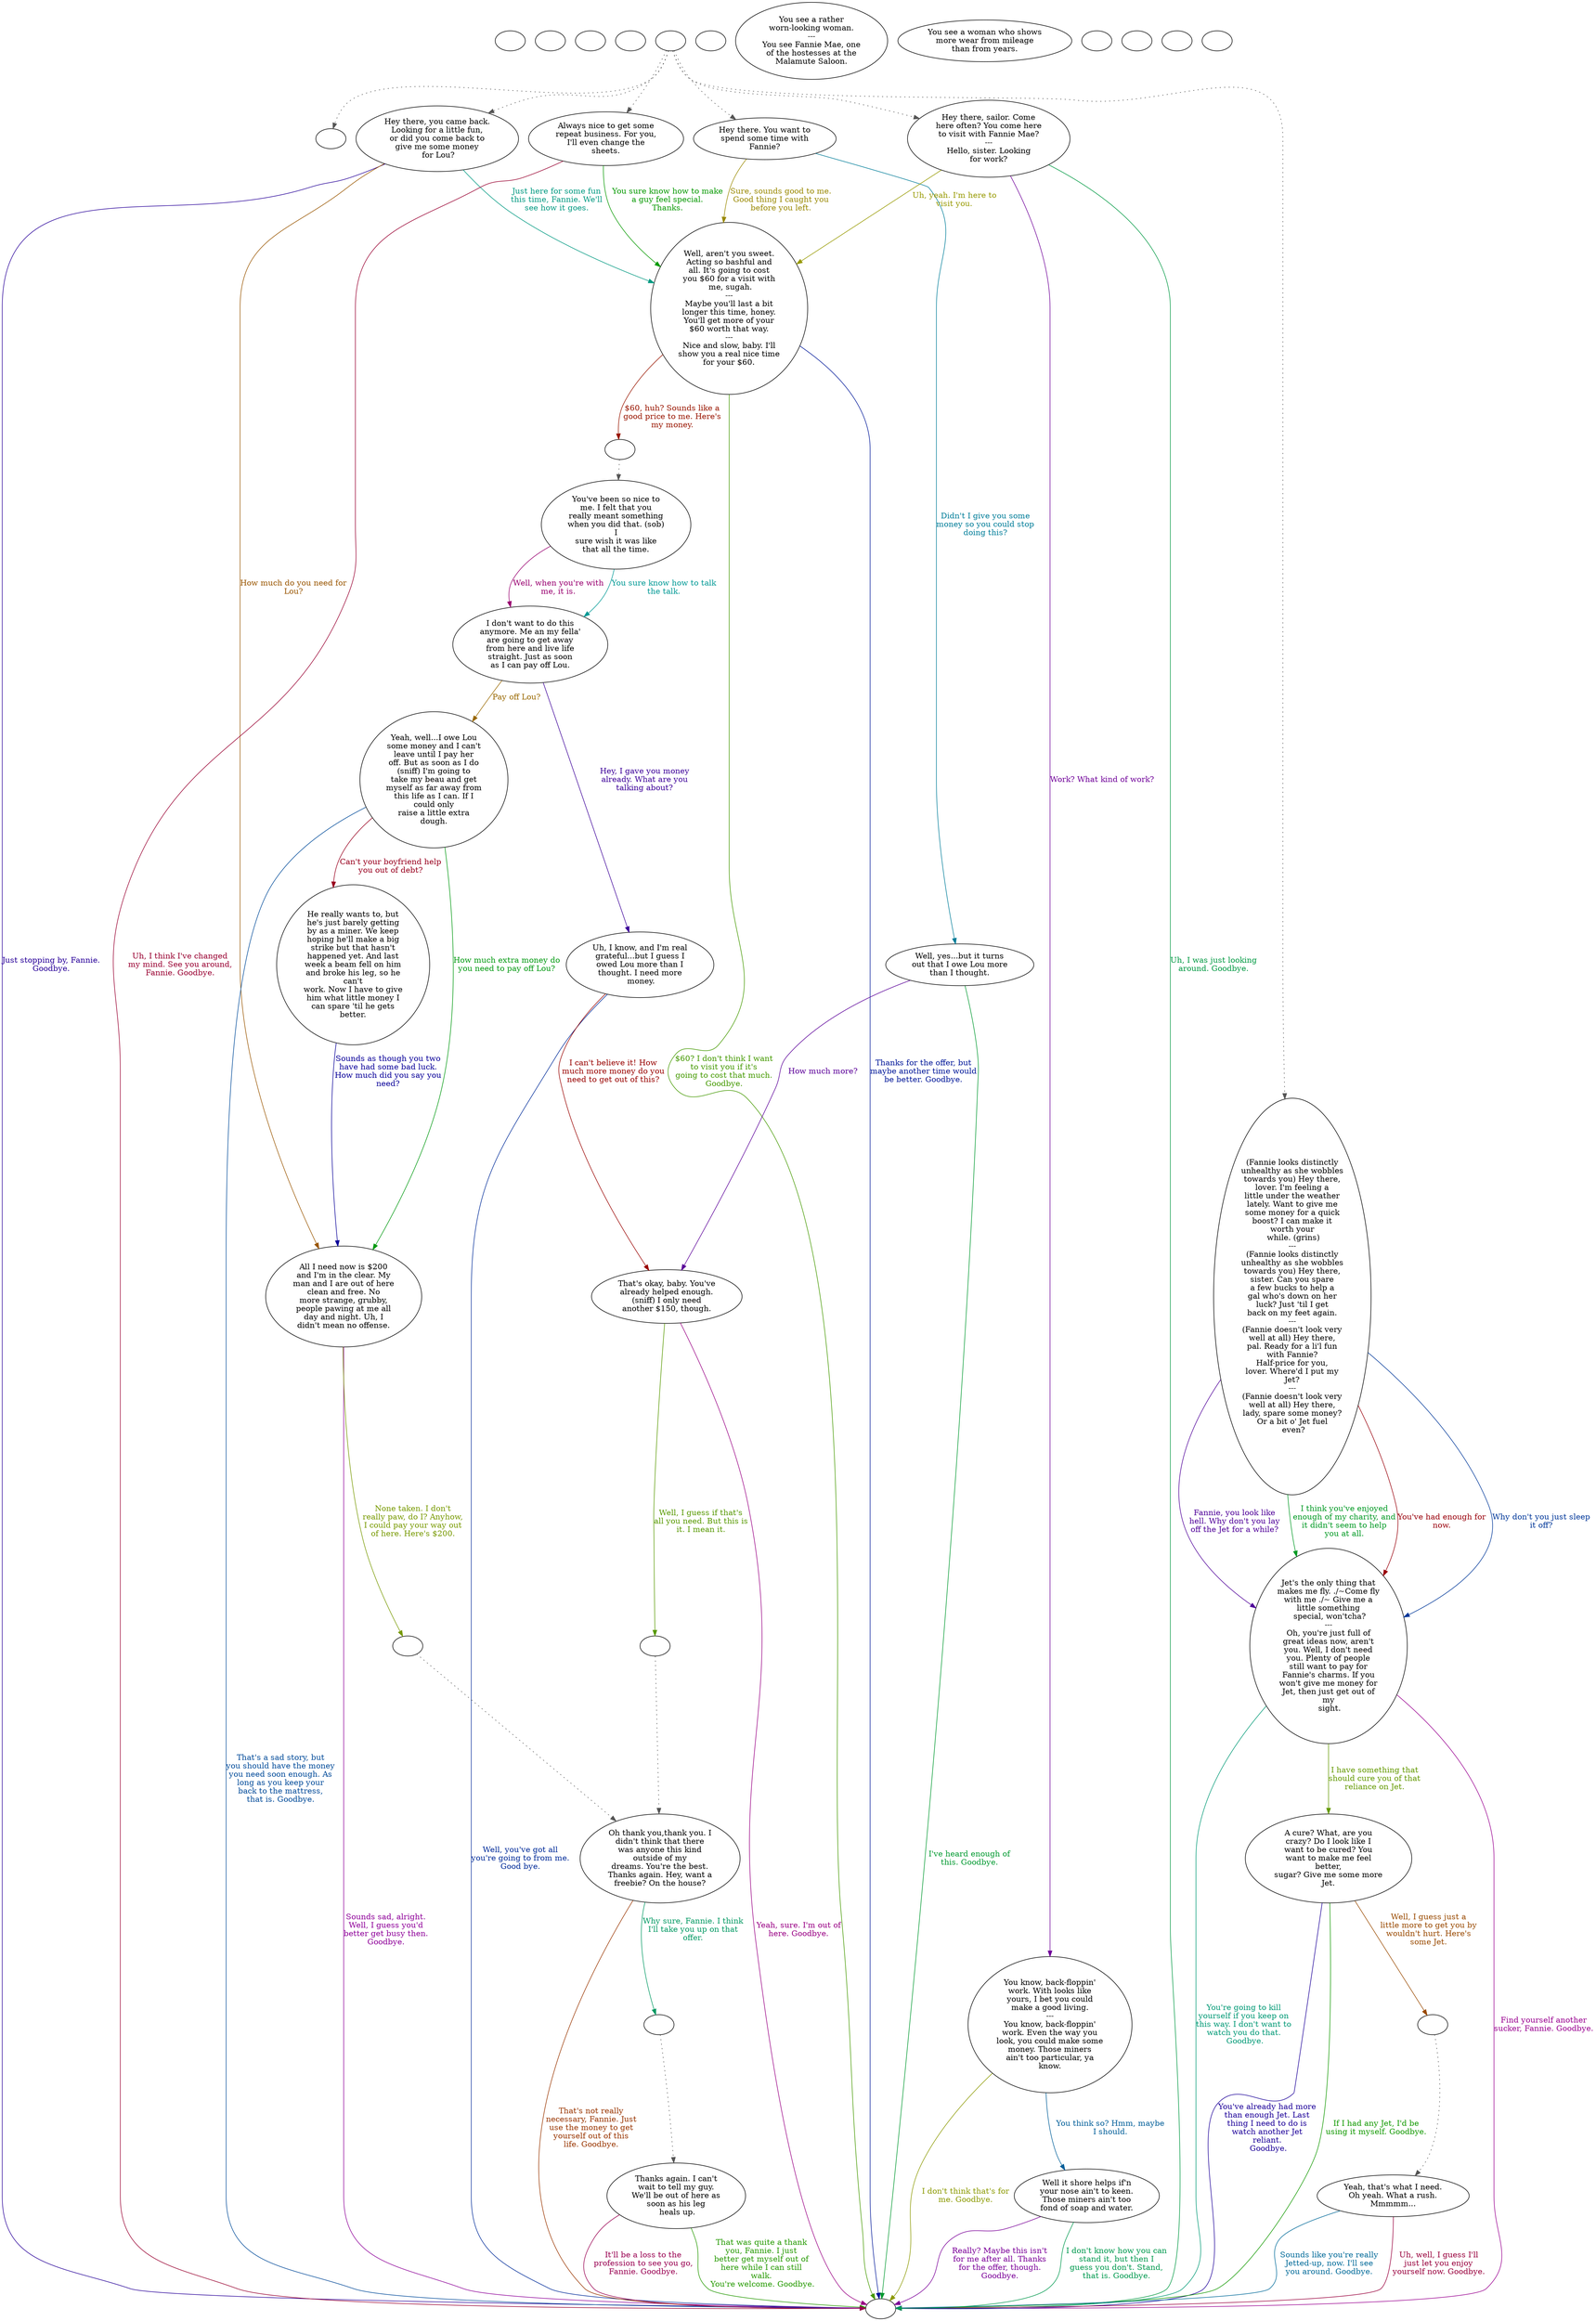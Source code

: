 digraph rcfannie {
  "checkPartyMembersNearDoor" [style=filled       fillcolor="#FFFFFF"       color="#000000"]
  "checkPartyMembersNearDoor" [label=""]
  "start" [style=filled       fillcolor="#FFFFFF"       color="#000000"]
  "start" [label=""]
  "critter_p_proc" [style=filled       fillcolor="#FFFFFF"       color="#000000"]
  "critter_p_proc" [label=""]
  "pickup_p_proc" [style=filled       fillcolor="#FFFFFF"       color="#000000"]
  "pickup_p_proc" [label=""]
  "talk_p_proc" [style=filled       fillcolor="#FFFFFF"       color="#000000"]
  "talk_p_proc" -> "Node003" [style=dotted color="#555555"]
  "talk_p_proc" -> "Node001" [style=dotted color="#555555"]
  "talk_p_proc" -> "Node015" [style=dotted color="#555555"]
  "talk_p_proc" -> "Node019" [style=dotted color="#555555"]
  "talk_p_proc" -> "Node020" [style=dotted color="#555555"]
  "talk_p_proc" -> "Node006" [style=dotted color="#555555"]
  "talk_p_proc" [label=""]
  "destroy_p_proc" [style=filled       fillcolor="#FFFFFF"       color="#000000"]
  "destroy_p_proc" [label=""]
  "look_at_p_proc" [style=filled       fillcolor="#FFFFFF"       color="#000000"]
  "look_at_p_proc" [label="You see a rather\nworn-looking woman.\n---\nYou see Fannie Mae, one\nof the hostesses at the\nMalamute Saloon."]
  "description_p_proc" [style=filled       fillcolor="#FFFFFF"       color="#000000"]
  "description_p_proc" [label="You see a woman who shows\nmore wear from mileage\nthan from years."]
  "use_skill_on_p_proc" [style=filled       fillcolor="#FFFFFF"       color="#000000"]
  "use_skill_on_p_proc" [label=""]
  "damage_p_proc" [style=filled       fillcolor="#FFFFFF"       color="#000000"]
  "damage_p_proc" [label=""]
  "map_enter_p_proc" [style=filled       fillcolor="#FFFFFF"       color="#000000"]
  "map_enter_p_proc" [label=""]
  "Node998" [style=filled       fillcolor="#FFFFFF"       color="#000000"]
  "Node998" [label=""]
  "Node999" [style=filled       fillcolor="#FFFFFF"       color="#000000"]
  "Node999" [label=""]
  "Node001" [style=filled       fillcolor="#FFFFFF"       color="#000000"]
  "Node001" [label="(Fannie looks distinctly\nunhealthy as she wobbles\ntowards you) Hey there,\nlover. I'm feeling a\nlittle under the weather\nlately. Want to give me\nsome money for a quick\nboost? I can make it\nworth your\n while. (grins)\n---\n(Fannie looks distinctly\nunhealthy as she wobbles\ntowards you) Hey there,\nsister. Can you spare\na few bucks to help a\ngal who's down on her\nluck? Just 'til I get\nback on my feet again.\n---\n(Fannie doesn't look very\nwell at all) Hey there,\npal. Ready for a li'l fun\nwith Fannie?\nHalf-price for you,\nlover. Where'd I put my\nJet?\n---\n(Fannie doesn't look very\nwell at all) Hey there,\nlady, spare some money?\nOr a bit o' Jet fuel\n even?"]
  "Node001" -> "Node002" [label="Fannie, you look like\nhell. Why don't you lay\noff the Jet for a while?" color="#4F0099" fontcolor="#4F0099"]
  "Node001" -> "Node002" [label="I think you've enjoyed\nenough of my charity, and\nit didn't seem to help\nyou at all." color="#009923" fontcolor="#009923"]
  "Node001" -> "Node002" [label="You've had enough for\nnow." color="#99000A" fontcolor="#99000A"]
  "Node001" -> "Node002" [label="Why don't you just sleep\nit off?" color="#003799" fontcolor="#003799"]
  "Node002" [style=filled       fillcolor="#FFFFFF"       color="#000000"]
  "Node002" [label="Jet's the only thing that\nmakes me fly. ./~Come fly\nwith me ./~ Give me a\nlittle something\n special, won'tcha?\n---\nOh, you're just full of\ngreat ideas now, aren't\nyou. Well, I don't need\nyou. Plenty of people\nstill want to pay for\nFannie's charms. If you\nwon't give me money for\nJet, then just get out of\nmy\n sight."]
  "Node002" -> "Node004" [label="I have something that\nshould cure you of that\nreliance on Jet." color="#639900" fontcolor="#639900"]
  "Node002" -> "Node999" [label="Find yourself another\nsucker, Fannie. Goodbye." color="#990090" fontcolor="#990090"]
  "Node002" -> "Node999" [label="You're going to kill\nyourself if you keep on\nthis way. I don't want to\nwatch you do that.\n Goodbye." color="#009975" fontcolor="#009975"]
  "Node003" [style=filled       fillcolor="#FFFFFF"       color="#000000"]
  "Node003" [label=""]
  "Node004" [style=filled       fillcolor="#FFFFFF"       color="#000000"]
  "Node004" [label="A cure? What, are you\ncrazy? Do I look like I\nwant to be cured? You\nwant to make me feel\nbetter,\nsugar? Give me some more\nJet."]
  "Node004" -> "Node004a" [label="Well, I guess just a\nlittle more to get you by\nwouldn't hurt. Here's\nsome Jet." color="#994900" fontcolor="#994900"]
  "Node004" -> "Node999" [label="You've already had more\nthan enough Jet. Last\nthing I need to do is\nwatch another Jet\nreliant.\n Goodbye." color="#1C0099" fontcolor="#1C0099"]
  "Node004" -> "Node999" [label="If I had any Jet, I'd be\nusing it myself. Goodbye." color="#119900" fontcolor="#119900"]
  "Node004a" [style=filled       fillcolor="#FFFFFF"       color="#000000"]
  "Node004a" -> "Node005" [style=dotted color="#555555"]
  "Node004a" [label=""]
  "Node005" [style=filled       fillcolor="#FFFFFF"       color="#000000"]
  "Node005" [label="Yeah, that's what I need.\nOh yeah. What a rush.\nMmmmm..."]
  "Node005" -> "Node999" [label="Uh, well, I guess I'll\njust let you enjoy\nyourself now. Goodbye." color="#99003D" fontcolor="#99003D"]
  "Node005" -> "Node999" [label="Sounds like you're really\nJetted-up, now. I'll see\nyou around. Goodbye." color="#006A99" fontcolor="#006A99"]
  "Node006" [style=filled       fillcolor="#FFFFFF"       color="#000000"]
  "Node006" [label="Hey there, sailor. Come\nhere often? You come here\nto visit with Fannie Mae?\n---\nHello, sister. Looking\nfor work?"]
  "Node006" -> "Node007" [label="Uh, yeah. I'm here to\nvisit you." color="#979900" fontcolor="#979900"]
  "Node006" -> "Node021" [label="Work? What kind of work?" color="#6F0099" fontcolor="#6F0099"]
  "Node006" -> "Node999" [label="Uh, I was just looking\naround. Goodbye." color="#009942" fontcolor="#009942"]
  "Node007" [style=filled       fillcolor="#FFFFFF"       color="#000000"]
  "Node007" [label="Well, aren't you sweet.\nActing so bashful and\nall. It's going to cost\nyou $60 for a visit with\n me, sugah.\n---\nMaybe you'll last a bit\nlonger this time, honey.\nYou'll get more of your\n$60 worth that way.\n---\nNice and slow, baby. I'll\nshow you a real nice time\nfor your $60."]
  "Node007" -> "Node007a" [label="$60, huh? Sounds like a\ngood price to me. Here's\nmy money." color="#991500" fontcolor="#991500"]
  "Node007" -> "Node999" [label="Thanks for the offer, but\nmaybe another time would\nbe better. Goodbye." color="#001799" fontcolor="#001799"]
  "Node007" -> "Node999" [label="$60? I don't think I want\nto visit you if it's\ngoing to cost that much.\nGoodbye." color="#449900" fontcolor="#449900"]
  "Node007a" [style=filled       fillcolor="#FFFFFF"       color="#000000"]
  "Node007a" -> "Node008" [style=dotted color="#555555"]
  "Node007a" [label=""]
  "Node008" [style=filled       fillcolor="#FFFFFF"       color="#000000"]
  "Node008" [label="You've been so nice to\nme. I felt that you\nreally meant something\nwhen you did that. (sob)\nI\nsure wish it was like\nthat all the time."]
  "Node008" -> "Node009" [label="Well, when you're with\nme, it is." color="#990070" fontcolor="#990070"]
  "Node008" -> "Node009" [label="You sure know how to talk\nthe talk." color="#009995" fontcolor="#009995"]
  "Node009" [style=filled       fillcolor="#FFFFFF"       color="#000000"]
  "Node009" [label="I don't want to do this\nanymore. Me an my fella'\nare going to get away\nfrom here and live life\nstraight. Just as soon\nas I can pay off Lou."]
  "Node009" -> "Node010" [label="Pay off Lou?" color="#996800" fontcolor="#996800"]
  "Node009" -> "Node017" [label="Hey, I gave you money\nalready. What are you\ntalking about?" color="#3C0099" fontcolor="#3C0099"]
  "Node010" [style=filled       fillcolor="#FFFFFF"       color="#000000"]
  "Node010" [label="Yeah, well...I owe Lou\nsome money and I can't\nleave until I pay her\noff. But as soon as I do\n(sniff) I'm going to\ntake my beau and get\nmyself as far away from\nthis life as I can. If I\ncould only\nraise a little extra\ndough."]
  "Node010" -> "Node011" [label="How much extra money do\nyou need to pay off Lou?" color="#00990F" fontcolor="#00990F"]
  "Node010" -> "Node013" [label="Can't your boyfriend help\nyou out of debt?" color="#99001E" fontcolor="#99001E"]
  "Node010" -> "Node999" [label="That's a sad story, but\nyou should have the money\nyou need soon enough. As\nlong as you keep your\nback to the mattress,\nthat is. Goodbye." color="#004A99" fontcolor="#004A99"]
  "Node011" [style=filled       fillcolor="#FFFFFF"       color="#000000"]
  "Node011" [label="All I need now is $200\nand I'm in the clear. My\nman and I are out of here\nclean and free. No\nmore strange, grubby,\npeople pawing at me all\nday and night. Uh, I\ndidn't mean no offense."]
  "Node011" -> "Node011a" [label="None taken. I don't\nreally paw, do I? Anyhow,\nI could pay your way out\nof here. Here's $200." color="#779900" fontcolor="#779900"]
  "Node011" -> "Node999" [label="Sounds sad, alright.\nWell, I guess you'd\nbetter get busy then.\nGoodbye." color="#8E0099" fontcolor="#8E0099"]
  "Node011a" [style=filled       fillcolor="#FFFFFF"       color="#000000"]
  "Node011a" -> "Node012" [style=dotted color="#555555"]
  "Node011a" [label=""]
  "Node012" [style=filled       fillcolor="#FFFFFF"       color="#000000"]
  "Node012" [label="Oh thank you,thank you. I\ndidn't think that there\nwas anyone this kind\noutside of my\ndreams. You're the best.\nThanks again. Hey, want a\nfreebie? On the house?"]
  "Node012" -> "Node012a" [label="Why sure, Fannie. I think\nI'll take you up on that\noffer." color="#009962" fontcolor="#009962"]
  "Node012" -> "Node999" [label="That's not really\nnecessary, Fannie. Just\nuse the money to get\nyourself out of this\nlife. Goodbye." color="#993500" fontcolor="#993500"]
  "Node012a" [style=filled       fillcolor="#FFFFFF"       color="#000000"]
  "Node012a" -> "Node014" [style=dotted color="#555555"]
  "Node012a" [label=""]
  "Node013" [style=filled       fillcolor="#FFFFFF"       color="#000000"]
  "Node013" [label="He really wants to, but\nhe's just barely getting\nby as a miner. We keep\nhoping he'll make a big\nstrike but that hasn't\nhappened yet. And last\nweek a beam fell on him\nand broke his leg, so he\ncan't\nwork. Now I have to give\nhim what little money I\ncan spare 'til he gets\nbetter."]
  "Node013" -> "Node011" [label="Sounds as though you two\nhave had some bad luck.\nHow much did you say you\nneed?" color="#080099" fontcolor="#080099"]
  "Node014" [style=filled       fillcolor="#FFFFFF"       color="#000000"]
  "Node014" [label="Thanks again. I can't\nwait to tell my guy.\nWe'll be out of here as\nsoon as his leg\n heals up."]
  "Node014" -> "Node999" [label="That was quite a thank\nyou, Fannie. I just\nbetter get myself out of\nhere while I can still\nwalk.\n You're welcome. Goodbye." color="#249900" fontcolor="#249900"]
  "Node014" -> "Node999" [label="It'll be a loss to the\nprofession to see you go,\nFannie. Goodbye." color="#990051" fontcolor="#990051"]
  "Node015" [style=filled       fillcolor="#FFFFFF"       color="#000000"]
  "Node015" [label="Hey there. You want to\nspend some time with\nFannie?"]
  "Node015" -> "Node016" [label="Didn't I give you some\nmoney so you could stop\ndoing this?" color="#007D99" fontcolor="#007D99"]
  "Node015" -> "Node007" [label="Sure, sounds good to me.\nGood thing I caught you\nbefore you left." color="#998800" fontcolor="#998800"]
  "Node016" [style=filled       fillcolor="#FFFFFF"       color="#000000"]
  "Node016" [label="Well, yes...but it turns\nout that I owe Lou more\nthan I thought."]
  "Node016" -> "Node018" [label="How much more?" color="#5B0099" fontcolor="#5B0099"]
  "Node016" -> "Node999" [label="I've heard enough of\nthis. Goodbye." color="#00992F" fontcolor="#00992F"]
  "Node017" [style=filled       fillcolor="#FFFFFF"       color="#000000"]
  "Node017" [label="Uh, I know, and I'm real\ngrateful...but I guess I\nowed Lou more than I\nthought. I need more\n money."]
  "Node017" -> "Node018" [label="I can't believe it! How\nmuch more money do you\nneed to get out of this?" color="#990200" fontcolor="#990200"]
  "Node017" -> "Node999" [label="Well, you've got all\nyou're going to from me.\nGood bye." color="#002B99" fontcolor="#002B99"]
  "Node018" [style=filled       fillcolor="#FFFFFF"       color="#000000"]
  "Node018" [label="That's okay, baby. You've\nalready helped enough.\n(sniff) I only need\nanother $150, though."]
  "Node018" -> "Node018a" [label="Well, I guess if that's\nall you need. But this is\nit. I mean it." color="#579900" fontcolor="#579900"]
  "Node018" -> "Node999" [label="Yeah, sure. I'm out of\nhere. Goodbye." color="#990084" fontcolor="#990084"]
  "Node018a" [style=filled       fillcolor="#FFFFFF"       color="#000000"]
  "Node018a" -> "Node012" [style=dotted color="#555555"]
  "Node018a" [label=""]
  "Node019" [style=filled       fillcolor="#FFFFFF"       color="#000000"]
  "Node019" [label="Hey there, you came back.\nLooking for a little fun,\nor did you come back to\ngive me some money\n for Lou?"]
  "Node019" -> "Node007" [label="Just here for some fun\nthis time, Fannie. We'll\nsee how it goes." color="#009981" fontcolor="#009981"]
  "Node019" -> "Node011" [label="How much do you need for\nLou?" color="#995500" fontcolor="#995500"]
  "Node019" -> "Node999" [label="Just stopping by, Fannie.\nGoodbye." color="#280099" fontcolor="#280099"]
  "Node020" [style=filled       fillcolor="#FFFFFF"       color="#000000"]
  "Node020" [label="Always nice to get some\nrepeat business. For you,\nI'll even change the\nsheets."]
  "Node020" -> "Node007" [label="You sure know how to make\na guy feel special.\nThanks." color="#059900" fontcolor="#059900"]
  "Node020" -> "Node999" [label="Uh, I think I've changed\nmy mind. See you around,\nFannie. Goodbye." color="#990031" fontcolor="#990031"]
  "Node021" [style=filled       fillcolor="#FFFFFF"       color="#000000"]
  "Node021" [label="You know, back-floppin'\nwork. With looks like\nyours, I bet you could\nmake a good living.\n---\nYou know, back-floppin'\nwork. Even the way you\nlook, you could make some\nmoney. Those miners\nain't too particular, ya\nknow."]
  "Node021" -> "Node022" [label="You think so? Hmm, maybe\nI should." color="#005E99" fontcolor="#005E99"]
  "Node021" -> "Node999" [label="I don't think that's for\nme. Goodbye." color="#8B9900" fontcolor="#8B9900"]
  "Node022" [style=filled       fillcolor="#FFFFFF"       color="#000000"]
  "Node022" [label="Well it shore helps if'n\nyour nose ain't to keen.\nThose miners ain't too\nfond of soap and water."]
  "Node022" -> "Node999" [label="Really? Maybe this isn't\nfor me after all. Thanks\nfor the offer, though.\nGoodbye." color="#7B0099" fontcolor="#7B0099"]
  "Node022" -> "Node999" [label="I don't know how you can\nstand it, but then I\nguess you don't. Stand,\nthat is. Goodbye." color="#00994E" fontcolor="#00994E"]
}